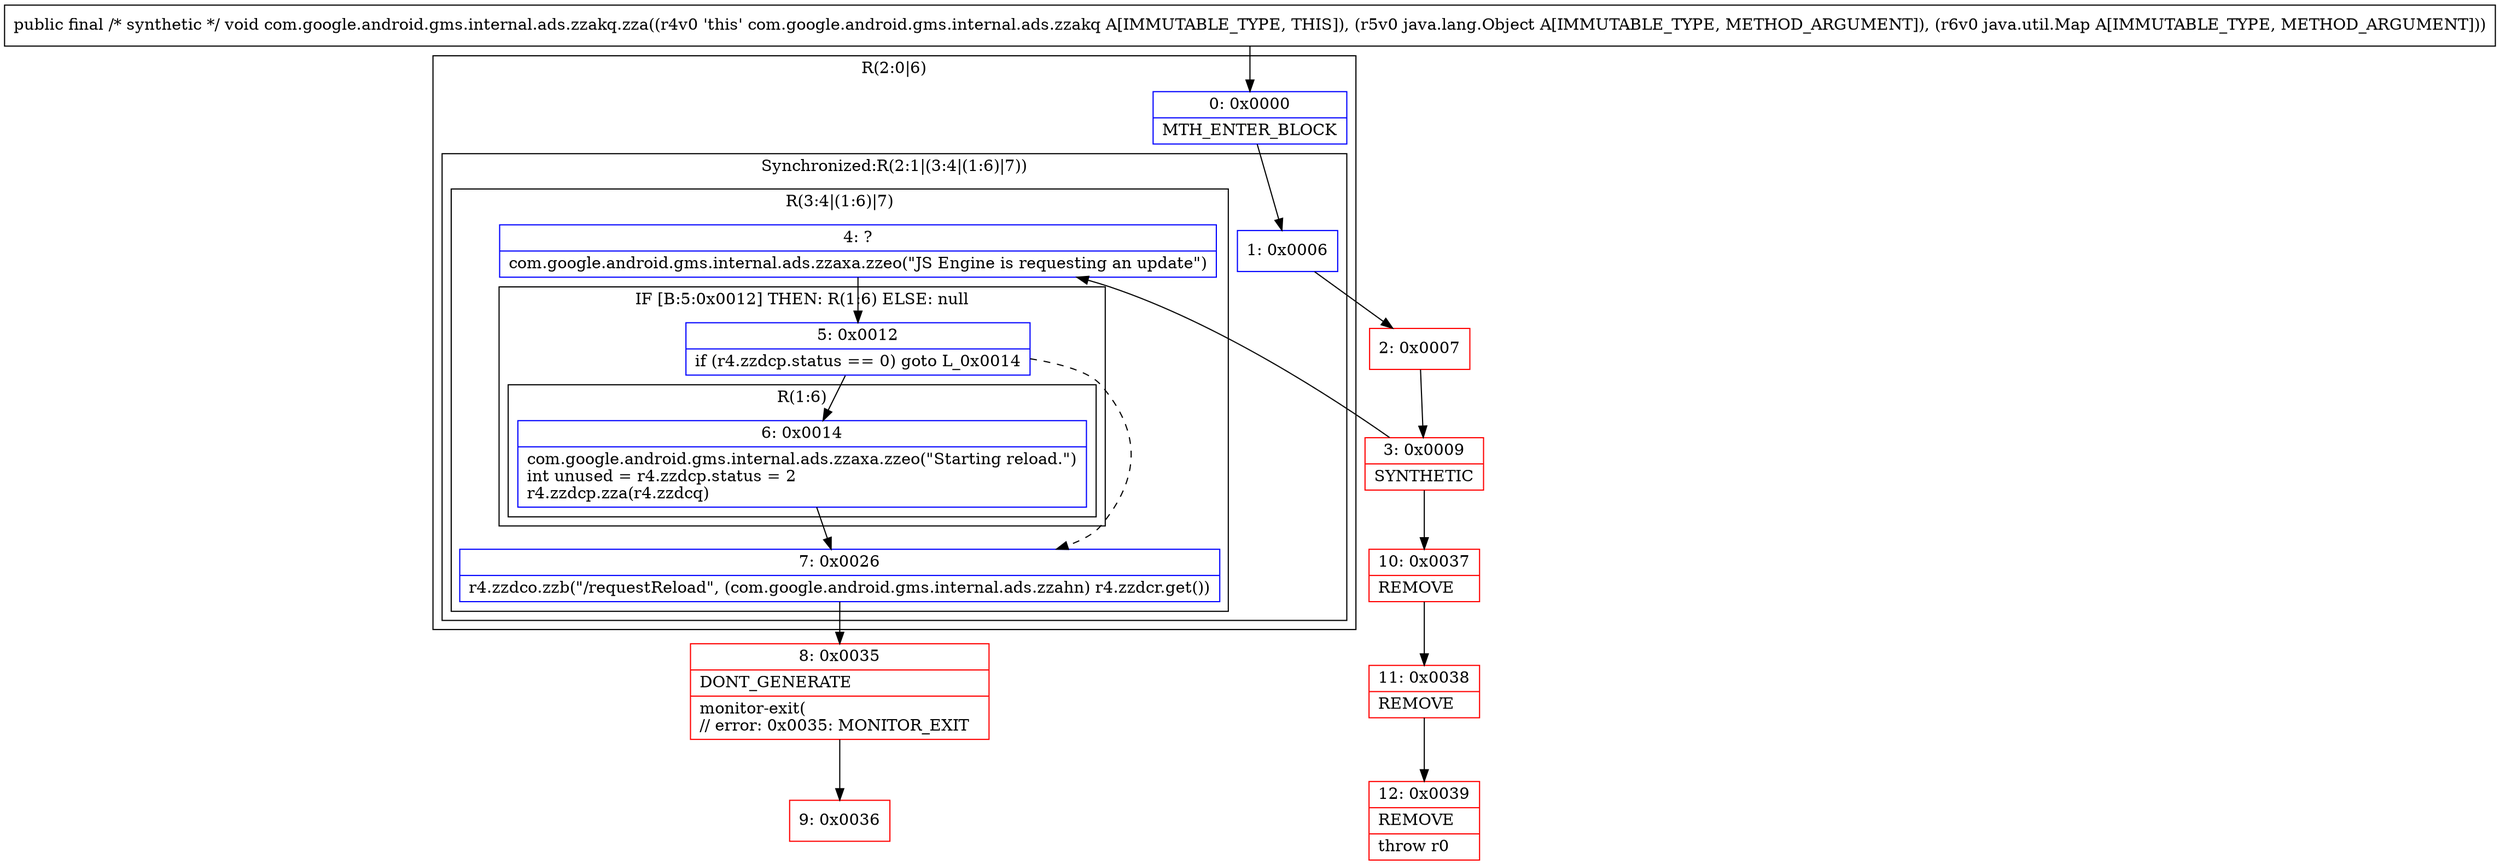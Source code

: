 digraph "CFG forcom.google.android.gms.internal.ads.zzakq.zza(Ljava\/lang\/Object;Ljava\/util\/Map;)V" {
subgraph cluster_Region_652901626 {
label = "R(2:0|6)";
node [shape=record,color=blue];
Node_0 [shape=record,label="{0\:\ 0x0000|MTH_ENTER_BLOCK\l}"];
subgraph cluster_SynchronizedRegion_1060104791 {
label = "Synchronized:R(2:1|(3:4|(1:6)|7))";
node [shape=record,color=blue];
Node_1 [shape=record,label="{1\:\ 0x0006}"];
subgraph cluster_Region_559344072 {
label = "R(3:4|(1:6)|7)";
node [shape=record,color=blue];
Node_4 [shape=record,label="{4\:\ ?|com.google.android.gms.internal.ads.zzaxa.zzeo(\"JS Engine is requesting an update\")\l}"];
subgraph cluster_IfRegion_452650366 {
label = "IF [B:5:0x0012] THEN: R(1:6) ELSE: null";
node [shape=record,color=blue];
Node_5 [shape=record,label="{5\:\ 0x0012|if (r4.zzdcp.status == 0) goto L_0x0014\l}"];
subgraph cluster_Region_1862424439 {
label = "R(1:6)";
node [shape=record,color=blue];
Node_6 [shape=record,label="{6\:\ 0x0014|com.google.android.gms.internal.ads.zzaxa.zzeo(\"Starting reload.\")\lint unused = r4.zzdcp.status = 2\lr4.zzdcp.zza(r4.zzdcq)\l}"];
}
}
Node_7 [shape=record,label="{7\:\ 0x0026|r4.zzdco.zzb(\"\/requestReload\", (com.google.android.gms.internal.ads.zzahn) r4.zzdcr.get())\l}"];
}
}
}
Node_2 [shape=record,color=red,label="{2\:\ 0x0007}"];
Node_3 [shape=record,color=red,label="{3\:\ 0x0009|SYNTHETIC\l}"];
Node_8 [shape=record,color=red,label="{8\:\ 0x0035|DONT_GENERATE\l|monitor\-exit(\l\/\/ error: 0x0035: MONITOR_EXIT  \l}"];
Node_9 [shape=record,color=red,label="{9\:\ 0x0036}"];
Node_10 [shape=record,color=red,label="{10\:\ 0x0037|REMOVE\l}"];
Node_11 [shape=record,color=red,label="{11\:\ 0x0038|REMOVE\l}"];
Node_12 [shape=record,color=red,label="{12\:\ 0x0039|REMOVE\l|throw r0\l}"];
MethodNode[shape=record,label="{public final \/* synthetic *\/ void com.google.android.gms.internal.ads.zzakq.zza((r4v0 'this' com.google.android.gms.internal.ads.zzakq A[IMMUTABLE_TYPE, THIS]), (r5v0 java.lang.Object A[IMMUTABLE_TYPE, METHOD_ARGUMENT]), (r6v0 java.util.Map A[IMMUTABLE_TYPE, METHOD_ARGUMENT])) }"];
MethodNode -> Node_0;
Node_0 -> Node_1;
Node_1 -> Node_2;
Node_4 -> Node_5;
Node_5 -> Node_6;
Node_5 -> Node_7[style=dashed];
Node_6 -> Node_7;
Node_7 -> Node_8;
Node_2 -> Node_3;
Node_3 -> Node_4;
Node_3 -> Node_10;
Node_8 -> Node_9;
Node_10 -> Node_11;
Node_11 -> Node_12;
}

